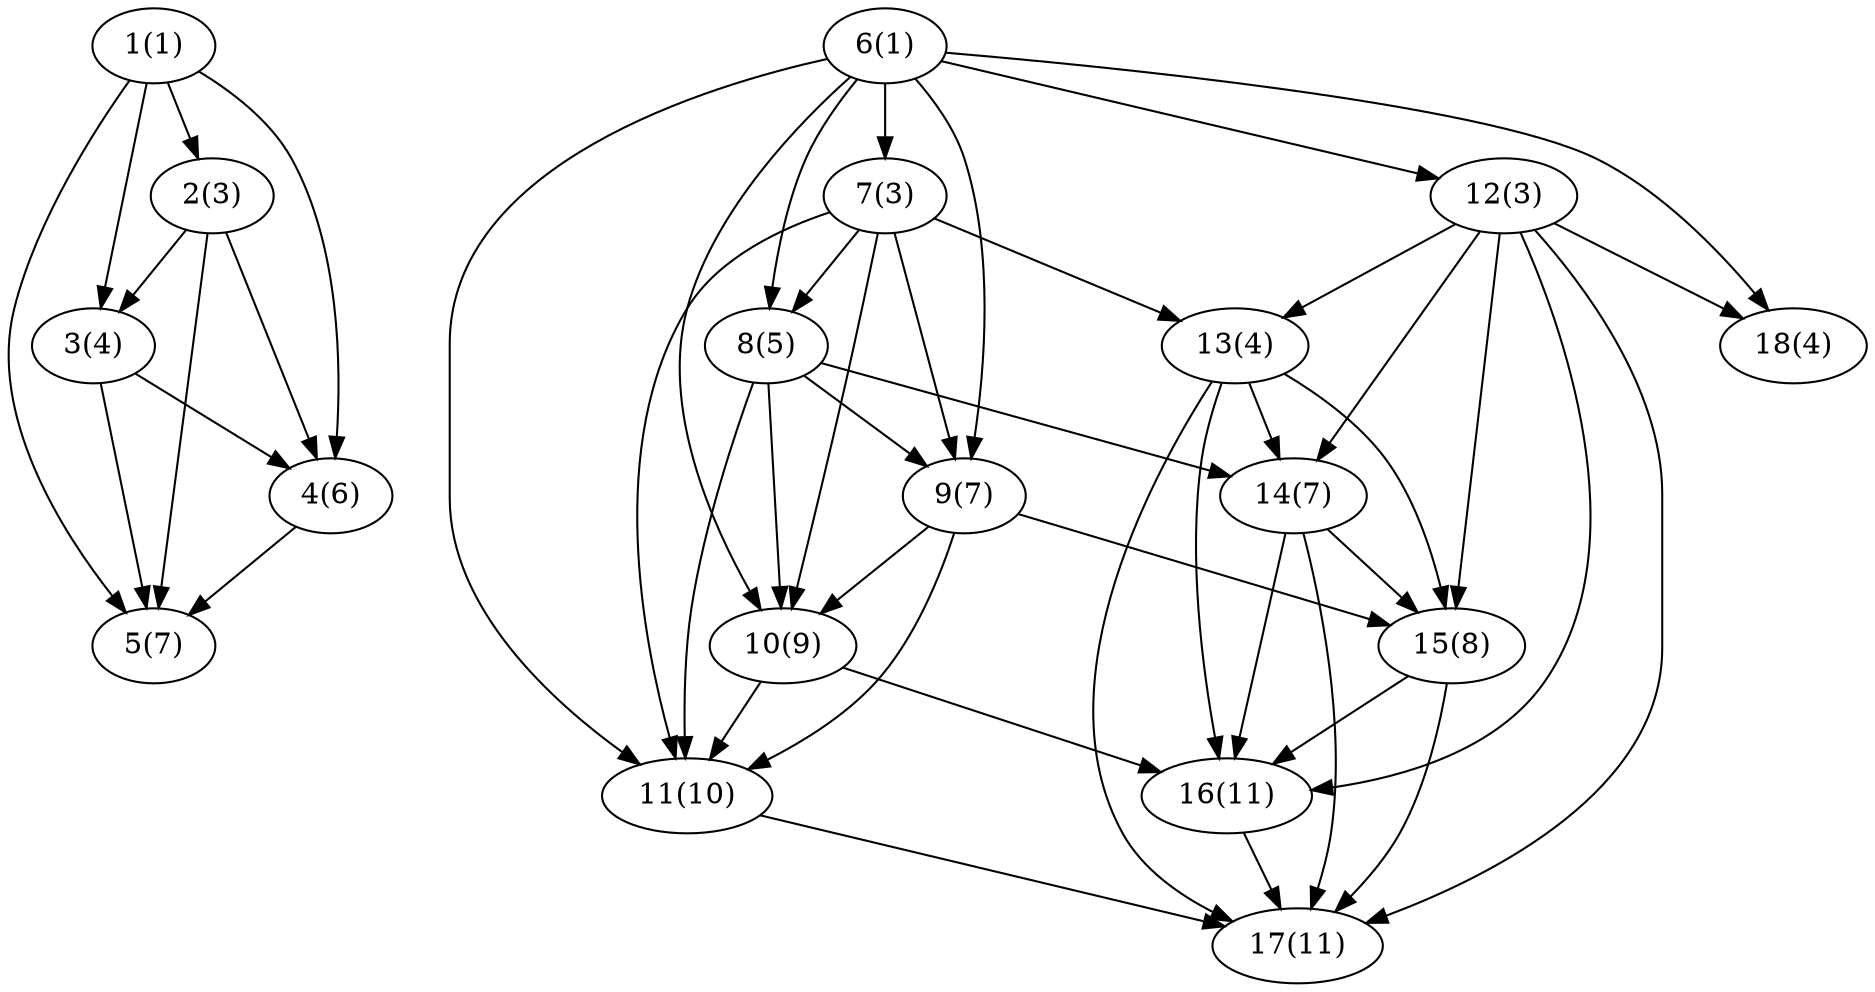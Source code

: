 strict digraph  {
	node [label="\N"];
	1	 [label="1(1)"];
	2	 [label="2(3)"];
	1 -> 2;
	3	 [label="3(4)"];
	1 -> 3;
	4	 [label="4(6)"];
	1 -> 4;
	5	 [label="5(7)"];
	1 -> 5;
	2 -> 3;
	2 -> 4;
	2 -> 5;
	3 -> 4;
	3 -> 5;
	4 -> 5;
	6	 [label="6(1)"];
	7	 [label="7(3)"];
	6 -> 7;
	8	 [label="8(5)"];
	6 -> 8;
	9	 [label="9(7)"];
	6 -> 9;
	10	 [label="10(9)"];
	6 -> 10;
	11	 [label="11(10)"];
	6 -> 11;
	12	 [label="12(3)"];
	6 -> 12;
	18	 [label="18(4)"];
	6 -> 18;
	7 -> 8;
	7 -> 9;
	7 -> 10;
	7 -> 11;
	13	 [label="13(4)"];
	7 -> 13;
	8 -> 9;
	8 -> 10;
	8 -> 11;
	14	 [label="14(7)"];
	8 -> 14;
	9 -> 10;
	9 -> 11;
	15	 [label="15(8)"];
	9 -> 15;
	10 -> 11;
	16	 [label="16(11)"];
	10 -> 16;
	17	 [label="17(11)"];
	11 -> 17;
	12 -> 13;
	12 -> 14;
	12 -> 15;
	12 -> 16;
	12 -> 17;
	12 -> 18;
	13 -> 14;
	13 -> 15;
	13 -> 16;
	13 -> 17;
	14 -> 15;
	14 -> 16;
	14 -> 17;
	15 -> 16;
	15 -> 17;
	16 -> 17;
}
